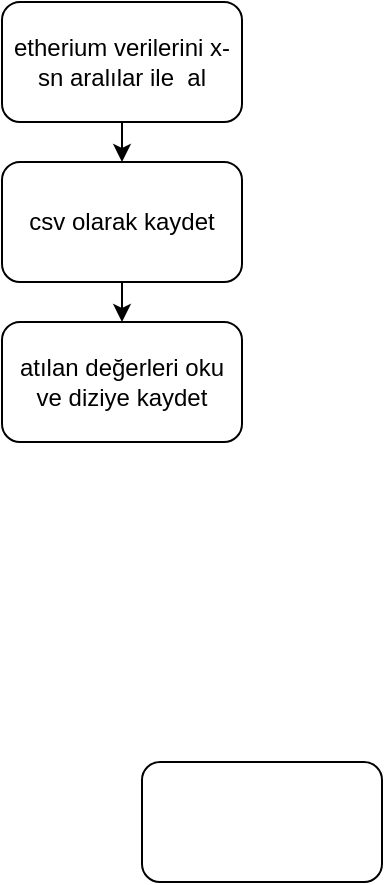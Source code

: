 <mxfile version="22.1.2" type="device">
  <diagram name="Sayfa -1" id="6i_L4pM5sW1-IrOiOULz">
    <mxGraphModel dx="714" dy="423" grid="1" gridSize="10" guides="1" tooltips="1" connect="1" arrows="1" fold="1" page="1" pageScale="1" pageWidth="827" pageHeight="1169" math="0" shadow="0">
      <root>
        <mxCell id="0" />
        <mxCell id="1" parent="0" />
        <mxCell id="ASvh5vL4p7Dd-Dkji9hU-3" style="edgeStyle=orthogonalEdgeStyle;rounded=0;orthogonalLoop=1;jettySize=auto;html=1;exitX=0.5;exitY=1;exitDx=0;exitDy=0;entryX=0.5;entryY=0;entryDx=0;entryDy=0;" parent="1" source="ASvh5vL4p7Dd-Dkji9hU-1" target="ASvh5vL4p7Dd-Dkji9hU-2" edge="1">
          <mxGeometry relative="1" as="geometry" />
        </mxCell>
        <mxCell id="ASvh5vL4p7Dd-Dkji9hU-1" value="etherium verilerini x-sn aralılar ile&amp;nbsp; al" style="rounded=1;whiteSpace=wrap;html=1;" parent="1" vertex="1">
          <mxGeometry x="80" y="50" width="120" height="60" as="geometry" />
        </mxCell>
        <mxCell id="0vegEQC9UdhAuBJXQ-em-1" style="edgeStyle=orthogonalEdgeStyle;rounded=0;orthogonalLoop=1;jettySize=auto;html=1;exitX=0.5;exitY=1;exitDx=0;exitDy=0;entryX=0.5;entryY=0;entryDx=0;entryDy=0;" edge="1" parent="1" source="ASvh5vL4p7Dd-Dkji9hU-2" target="ASvh5vL4p7Dd-Dkji9hU-4">
          <mxGeometry relative="1" as="geometry" />
        </mxCell>
        <mxCell id="ASvh5vL4p7Dd-Dkji9hU-2" value="csv olarak kaydet" style="rounded=1;whiteSpace=wrap;html=1;" parent="1" vertex="1">
          <mxGeometry x="80" y="130" width="120" height="60" as="geometry" />
        </mxCell>
        <mxCell id="ASvh5vL4p7Dd-Dkji9hU-4" value="atılan değerleri oku ve diziye kaydet" style="rounded=1;whiteSpace=wrap;html=1;" parent="1" vertex="1">
          <mxGeometry x="80" y="210" width="120" height="60" as="geometry" />
        </mxCell>
        <mxCell id="ASvh5vL4p7Dd-Dkji9hU-5" value="" style="rounded=1;whiteSpace=wrap;html=1;" parent="1" vertex="1">
          <mxGeometry x="150" y="430" width="120" height="60" as="geometry" />
        </mxCell>
      </root>
    </mxGraphModel>
  </diagram>
</mxfile>
